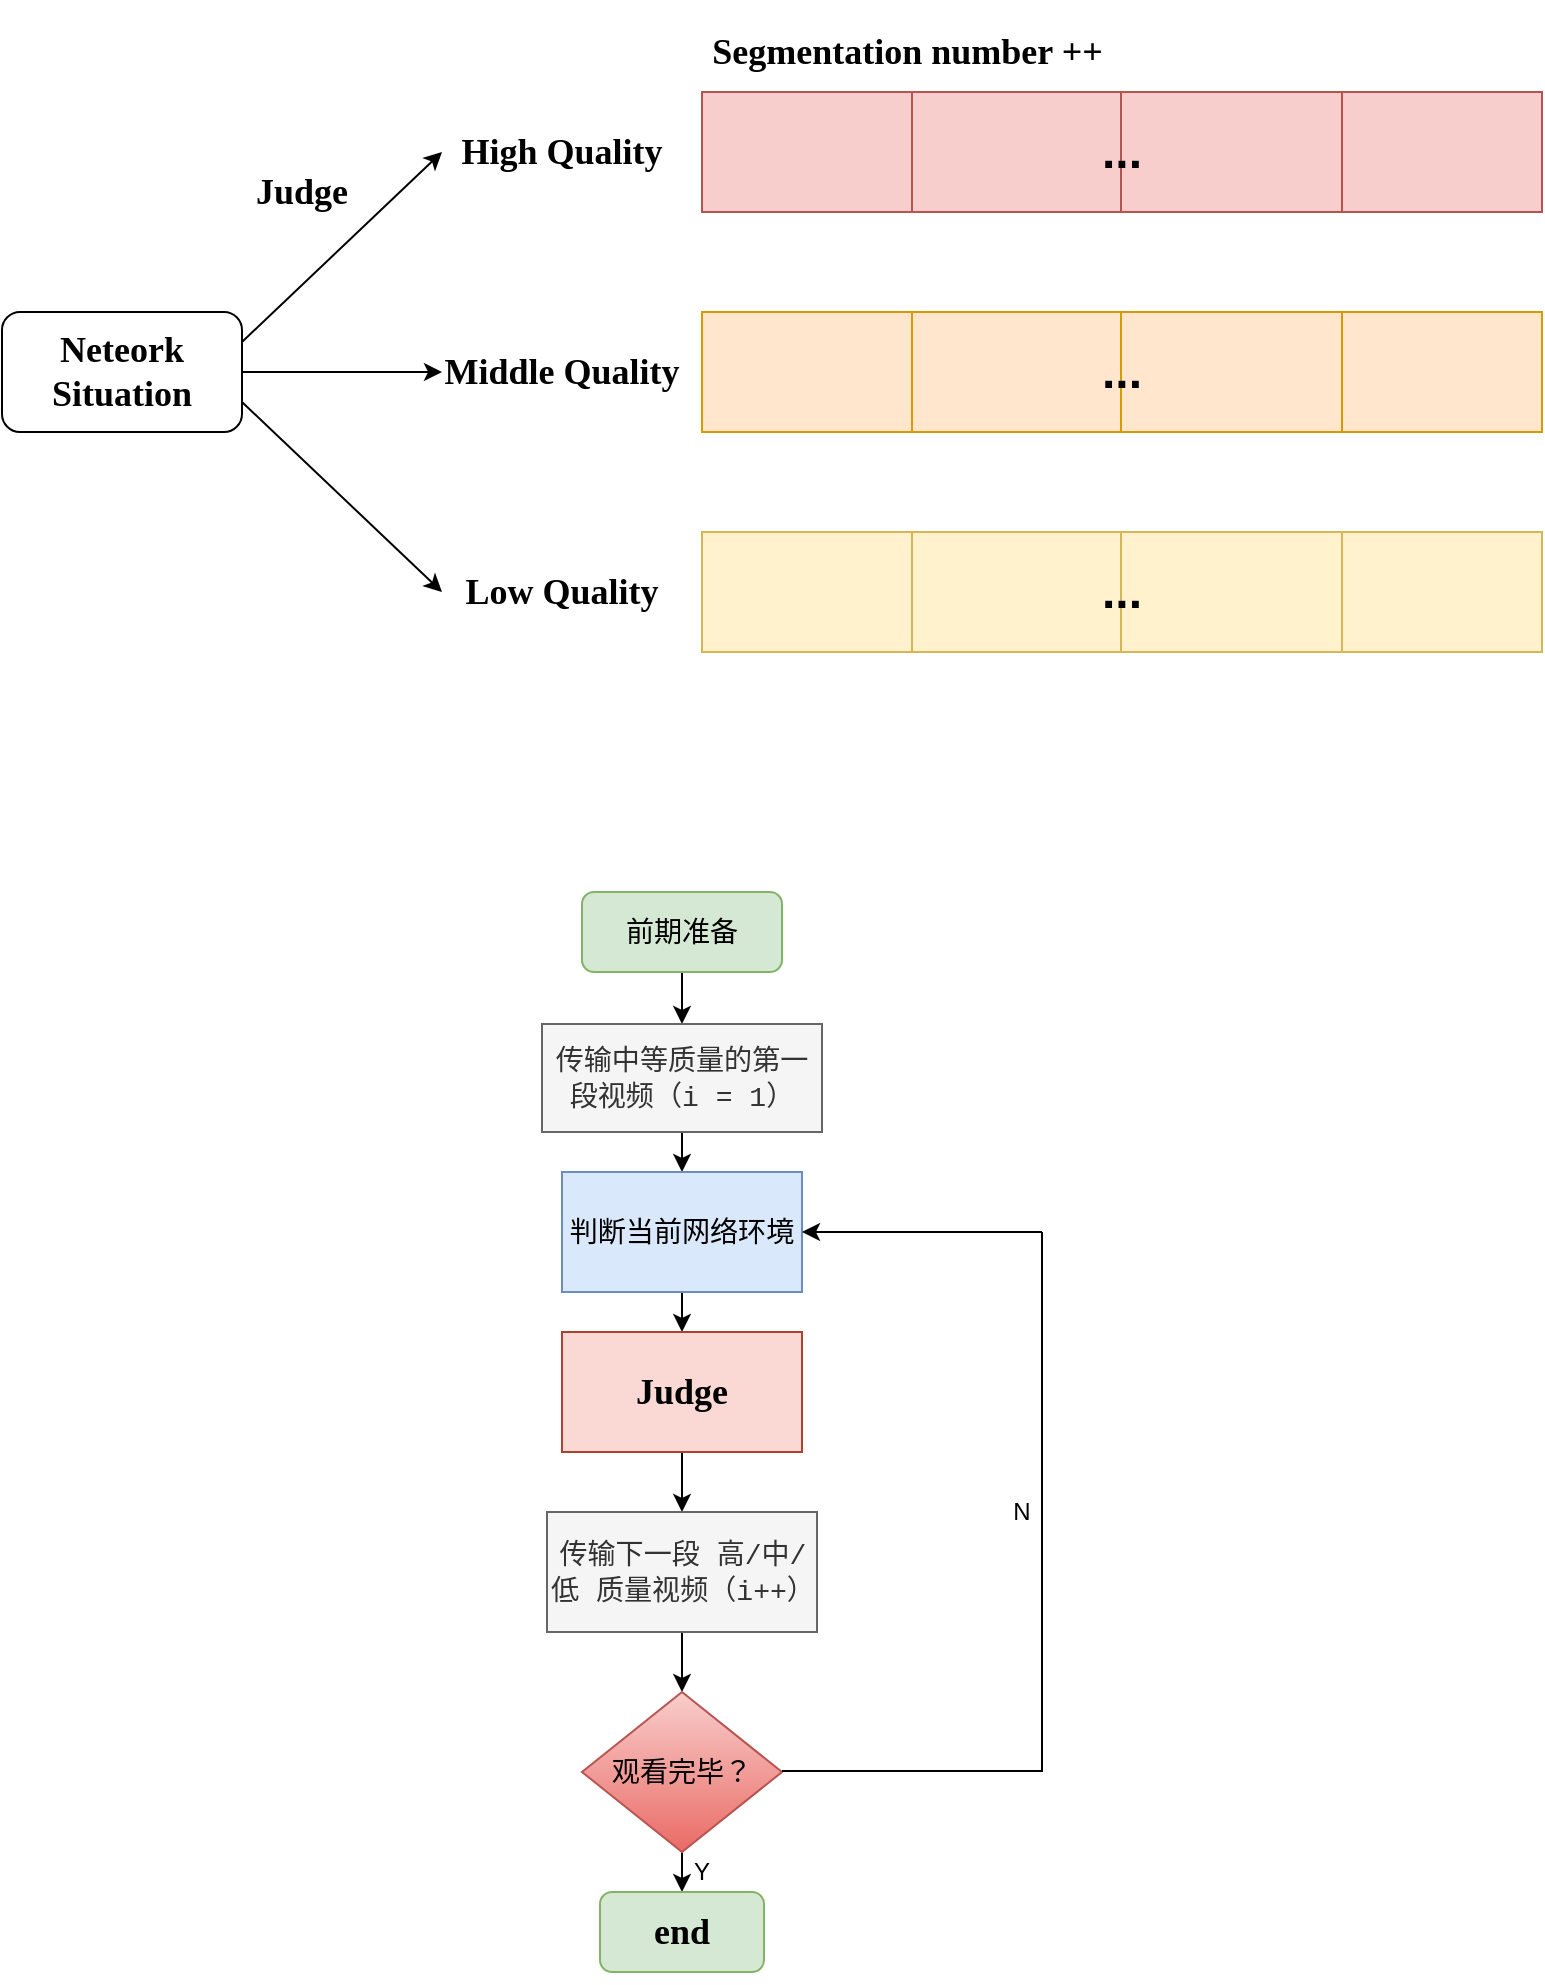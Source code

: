 <mxfile version="13.10.4" type="device"><diagram id="p593cNb1iTl1mtu3MmOx" name="Page-1"><mxGraphModel dx="1038" dy="1749" grid="1" gridSize="10" guides="1" tooltips="1" connect="1" arrows="1" fold="1" page="1" pageScale="1" pageWidth="827" pageHeight="1169" math="0" shadow="0"><root><mxCell id="0"/><mxCell id="1" parent="0"/><mxCell id="K0KSUJ716Tn9eobEHjv4-1" value="" style="rounded=0;whiteSpace=wrap;html=1;fillColor=#f8cecc;strokeColor=#b85450;" vertex="1" parent="1"><mxGeometry x="370" y="-1110" width="420" height="60" as="geometry"/></mxCell><mxCell id="K0KSUJ716Tn9eobEHjv4-5" value="" style="endArrow=none;html=1;exitX=0.25;exitY=1;exitDx=0;exitDy=0;entryX=0.25;entryY=0;entryDx=0;entryDy=0;fillColor=#f8cecc;strokeColor=#b85450;" edge="1" parent="1" source="K0KSUJ716Tn9eobEHjv4-1" target="K0KSUJ716Tn9eobEHjv4-1"><mxGeometry width="50" height="50" relative="1" as="geometry"><mxPoint x="420" y="-1060" as="sourcePoint"/><mxPoint x="470" y="-1110" as="targetPoint"/></mxGeometry></mxCell><mxCell id="K0KSUJ716Tn9eobEHjv4-6" value="" style="endArrow=none;html=1;exitX=0.25;exitY=1;exitDx=0;exitDy=0;entryX=0.25;entryY=0;entryDx=0;entryDy=0;fillColor=#f8cecc;strokeColor=#b85450;" edge="1" parent="1"><mxGeometry width="50" height="50" relative="1" as="geometry"><mxPoint x="579.5" y="-1050" as="sourcePoint"/><mxPoint x="579.5" y="-1110" as="targetPoint"/></mxGeometry></mxCell><mxCell id="K0KSUJ716Tn9eobEHjv4-7" value="" style="endArrow=none;html=1;exitX=0.25;exitY=1;exitDx=0;exitDy=0;entryX=0.25;entryY=0;entryDx=0;entryDy=0;fillColor=#f8cecc;strokeColor=#b85450;" edge="1" parent="1"><mxGeometry width="50" height="50" relative="1" as="geometry"><mxPoint x="690" y="-1050" as="sourcePoint"/><mxPoint x="690" y="-1110" as="targetPoint"/></mxGeometry></mxCell><mxCell id="K0KSUJ716Tn9eobEHjv4-8" value="" style="rounded=0;whiteSpace=wrap;html=1;fillColor=#ffe6cc;strokeColor=#d79b00;" vertex="1" parent="1"><mxGeometry x="370" y="-1000" width="420" height="60" as="geometry"/></mxCell><mxCell id="K0KSUJ716Tn9eobEHjv4-9" value="" style="endArrow=none;html=1;exitX=0.25;exitY=1;exitDx=0;exitDy=0;entryX=0.25;entryY=0;entryDx=0;entryDy=0;fillColor=#ffe6cc;strokeColor=#d79b00;" edge="1" parent="1" source="K0KSUJ716Tn9eobEHjv4-8" target="K0KSUJ716Tn9eobEHjv4-8"><mxGeometry width="50" height="50" relative="1" as="geometry"><mxPoint x="420" y="-950" as="sourcePoint"/><mxPoint x="470" y="-1000" as="targetPoint"/></mxGeometry></mxCell><mxCell id="K0KSUJ716Tn9eobEHjv4-10" value="" style="endArrow=none;html=1;exitX=0.25;exitY=1;exitDx=0;exitDy=0;entryX=0.25;entryY=0;entryDx=0;entryDy=0;fillColor=#ffe6cc;strokeColor=#d79b00;" edge="1" parent="1"><mxGeometry width="50" height="50" relative="1" as="geometry"><mxPoint x="579.5" y="-940" as="sourcePoint"/><mxPoint x="579.5" y="-1000" as="targetPoint"/></mxGeometry></mxCell><mxCell id="K0KSUJ716Tn9eobEHjv4-11" value="" style="endArrow=none;html=1;exitX=0.25;exitY=1;exitDx=0;exitDy=0;entryX=0.25;entryY=0;entryDx=0;entryDy=0;fillColor=#ffe6cc;strokeColor=#d79b00;" edge="1" parent="1"><mxGeometry width="50" height="50" relative="1" as="geometry"><mxPoint x="690" y="-940" as="sourcePoint"/><mxPoint x="690" y="-1000" as="targetPoint"/></mxGeometry></mxCell><mxCell id="K0KSUJ716Tn9eobEHjv4-12" value="" style="rounded=0;whiteSpace=wrap;html=1;fillColor=#fff2cc;strokeColor=#d6b656;" vertex="1" parent="1"><mxGeometry x="370" y="-890" width="420" height="60" as="geometry"/></mxCell><mxCell id="K0KSUJ716Tn9eobEHjv4-13" value="" style="endArrow=none;html=1;exitX=0.25;exitY=1;exitDx=0;exitDy=0;entryX=0.25;entryY=0;entryDx=0;entryDy=0;fillColor=#fff2cc;strokeColor=#d6b656;" edge="1" parent="1" source="K0KSUJ716Tn9eobEHjv4-12" target="K0KSUJ716Tn9eobEHjv4-12"><mxGeometry width="50" height="50" relative="1" as="geometry"><mxPoint x="420" y="-840" as="sourcePoint"/><mxPoint x="470" y="-890" as="targetPoint"/></mxGeometry></mxCell><mxCell id="K0KSUJ716Tn9eobEHjv4-14" value="" style="endArrow=none;html=1;exitX=0.25;exitY=1;exitDx=0;exitDy=0;entryX=0.25;entryY=0;entryDx=0;entryDy=0;fillColor=#fff2cc;strokeColor=#d6b656;" edge="1" parent="1"><mxGeometry width="50" height="50" relative="1" as="geometry"><mxPoint x="579.5" y="-830" as="sourcePoint"/><mxPoint x="579.5" y="-890" as="targetPoint"/></mxGeometry></mxCell><mxCell id="K0KSUJ716Tn9eobEHjv4-15" value="" style="endArrow=none;html=1;exitX=0.25;exitY=1;exitDx=0;exitDy=0;entryX=0.25;entryY=0;entryDx=0;entryDy=0;fillColor=#fff2cc;strokeColor=#d6b656;" edge="1" parent="1"><mxGeometry width="50" height="50" relative="1" as="geometry"><mxPoint x="690" y="-830" as="sourcePoint"/><mxPoint x="690" y="-890" as="targetPoint"/></mxGeometry></mxCell><mxCell id="K0KSUJ716Tn9eobEHjv4-16" value="&lt;h2&gt;&lt;font face=&quot;Garamond&quot;&gt;High Quality&lt;/font&gt;&lt;/h2&gt;" style="text;html=1;strokeColor=none;fillColor=none;align=center;verticalAlign=middle;whiteSpace=wrap;rounded=0;" vertex="1" parent="1"><mxGeometry x="240" y="-1105" width="120" height="50" as="geometry"/></mxCell><mxCell id="K0KSUJ716Tn9eobEHjv4-17" value="&lt;h2&gt;&lt;font face=&quot;Garamond&quot;&gt;Middle Quality&lt;/font&gt;&lt;/h2&gt;" style="text;html=1;strokeColor=none;fillColor=none;align=center;verticalAlign=middle;whiteSpace=wrap;rounded=0;" vertex="1" parent="1"><mxGeometry x="240" y="-995" width="120" height="50" as="geometry"/></mxCell><mxCell id="K0KSUJ716Tn9eobEHjv4-18" value="&lt;h2&gt;&lt;font face=&quot;Garamond&quot;&gt;Low Quality&lt;/font&gt;&lt;/h2&gt;" style="text;html=1;strokeColor=none;fillColor=none;align=center;verticalAlign=middle;whiteSpace=wrap;rounded=0;" vertex="1" parent="1"><mxGeometry x="240" y="-885" width="120" height="50" as="geometry"/></mxCell><mxCell id="K0KSUJ716Tn9eobEHjv4-20" style="edgeStyle=none;rounded=0;orthogonalLoop=1;jettySize=auto;html=1;exitX=1;exitY=0.25;exitDx=0;exitDy=0;entryX=0;entryY=0.5;entryDx=0;entryDy=0;" edge="1" parent="1" source="K0KSUJ716Tn9eobEHjv4-19" target="K0KSUJ716Tn9eobEHjv4-16"><mxGeometry relative="1" as="geometry"/></mxCell><mxCell id="K0KSUJ716Tn9eobEHjv4-21" style="edgeStyle=none;rounded=0;orthogonalLoop=1;jettySize=auto;html=1;exitX=1;exitY=0.5;exitDx=0;exitDy=0;entryX=0;entryY=0.5;entryDx=0;entryDy=0;" edge="1" parent="1" source="K0KSUJ716Tn9eobEHjv4-19" target="K0KSUJ716Tn9eobEHjv4-17"><mxGeometry relative="1" as="geometry"/></mxCell><mxCell id="K0KSUJ716Tn9eobEHjv4-22" style="edgeStyle=none;rounded=0;orthogonalLoop=1;jettySize=auto;html=1;exitX=1;exitY=0.75;exitDx=0;exitDy=0;entryX=0;entryY=0.5;entryDx=0;entryDy=0;" edge="1" parent="1" source="K0KSUJ716Tn9eobEHjv4-19" target="K0KSUJ716Tn9eobEHjv4-18"><mxGeometry relative="1" as="geometry"/></mxCell><mxCell id="K0KSUJ716Tn9eobEHjv4-19" value="&lt;h2&gt;&lt;font face=&quot;Garamond&quot;&gt;Neteork Situation&lt;/font&gt;&lt;/h2&gt;" style="rounded=1;whiteSpace=wrap;html=1;" vertex="1" parent="1"><mxGeometry x="20" y="-1000" width="120" height="60" as="geometry"/></mxCell><mxCell id="K0KSUJ716Tn9eobEHjv4-23" value="&lt;h1&gt;&lt;b&gt;...&lt;/b&gt;&lt;/h1&gt;" style="text;html=1;strokeColor=none;fillColor=none;align=center;verticalAlign=middle;whiteSpace=wrap;rounded=0;" vertex="1" parent="1"><mxGeometry x="560" y="-1090" width="40" height="20" as="geometry"/></mxCell><mxCell id="K0KSUJ716Tn9eobEHjv4-24" value="&lt;h1&gt;&lt;b&gt;...&lt;/b&gt;&lt;/h1&gt;" style="text;html=1;strokeColor=none;fillColor=none;align=center;verticalAlign=middle;whiteSpace=wrap;rounded=0;" vertex="1" parent="1"><mxGeometry x="560" y="-980" width="40" height="20" as="geometry"/></mxCell><mxCell id="K0KSUJ716Tn9eobEHjv4-25" value="&lt;h1&gt;&lt;b&gt;...&lt;/b&gt;&lt;/h1&gt;" style="text;html=1;strokeColor=none;fillColor=none;align=center;verticalAlign=middle;whiteSpace=wrap;rounded=0;" vertex="1" parent="1"><mxGeometry x="560" y="-870" width="40" height="20" as="geometry"/></mxCell><mxCell id="K0KSUJ716Tn9eobEHjv4-26" value="&lt;h2&gt;&lt;font face=&quot;Garamond&quot;&gt;Judge&lt;/font&gt;&lt;/h2&gt;" style="text;html=1;strokeColor=none;fillColor=none;align=center;verticalAlign=middle;whiteSpace=wrap;rounded=0;" vertex="1" parent="1"><mxGeometry x="150" y="-1070" width="40" height="20" as="geometry"/></mxCell><mxCell id="K0KSUJ716Tn9eobEHjv4-28" value="&lt;h2&gt;&lt;font face=&quot;Garamond&quot;&gt;Segmentation number ++&amp;nbsp;&lt;/font&gt;&lt;/h2&gt;" style="text;html=1;strokeColor=none;fillColor=none;align=center;verticalAlign=middle;whiteSpace=wrap;rounded=0;" vertex="1" parent="1"><mxGeometry x="370" y="-1140" width="210" height="20" as="geometry"/></mxCell><mxCell id="K0KSUJ716Tn9eobEHjv4-32" style="edgeStyle=none;rounded=0;orthogonalLoop=1;jettySize=auto;html=1;exitX=0.5;exitY=1;exitDx=0;exitDy=0;" edge="1" parent="1" source="K0KSUJ716Tn9eobEHjv4-30" target="K0KSUJ716Tn9eobEHjv4-31"><mxGeometry relative="1" as="geometry"/></mxCell><mxCell id="K0KSUJ716Tn9eobEHjv4-30" value="&lt;h3&gt;&lt;font face=&quot;Courier New&quot;&gt;&lt;span style=&quot;font-weight: 400&quot;&gt;前期准备&lt;/span&gt;&lt;/font&gt;&lt;/h3&gt;" style="rounded=1;whiteSpace=wrap;html=1;fillColor=#d5e8d4;strokeColor=#82b366;" vertex="1" parent="1"><mxGeometry x="310" y="-710" width="100" height="40" as="geometry"/></mxCell><mxCell id="K0KSUJ716Tn9eobEHjv4-34" style="edgeStyle=none;rounded=0;orthogonalLoop=1;jettySize=auto;html=1;exitX=0.5;exitY=1;exitDx=0;exitDy=0;entryX=0.5;entryY=0;entryDx=0;entryDy=0;" edge="1" parent="1" source="K0KSUJ716Tn9eobEHjv4-31" target="K0KSUJ716Tn9eobEHjv4-33"><mxGeometry relative="1" as="geometry"/></mxCell><mxCell id="K0KSUJ716Tn9eobEHjv4-31" value="&lt;h3&gt;&lt;font style=&quot;font-weight: normal&quot; face=&quot;Courier New&quot;&gt;传输中等质量的第一段视频（i = 1）&lt;/font&gt;&lt;/h3&gt;" style="rounded=0;whiteSpace=wrap;html=1;fillColor=#f5f5f5;strokeColor=#666666;fontColor=#333333;" vertex="1" parent="1"><mxGeometry x="290" y="-644" width="140" height="54" as="geometry"/></mxCell><mxCell id="K0KSUJ716Tn9eobEHjv4-36" style="edgeStyle=none;rounded=0;orthogonalLoop=1;jettySize=auto;html=1;exitX=0.5;exitY=1;exitDx=0;exitDy=0;" edge="1" parent="1" source="K0KSUJ716Tn9eobEHjv4-33" target="K0KSUJ716Tn9eobEHjv4-35"><mxGeometry relative="1" as="geometry"/></mxCell><mxCell id="K0KSUJ716Tn9eobEHjv4-33" value="&lt;h3&gt;&lt;font face=&quot;Courier New&quot;&gt;&lt;span style=&quot;font-weight: 400&quot;&gt;判断当前网络环境&lt;/span&gt;&lt;/font&gt;&lt;/h3&gt;" style="rounded=0;whiteSpace=wrap;html=1;fillColor=#dae8fc;strokeColor=#6c8ebf;" vertex="1" parent="1"><mxGeometry x="300" y="-570" width="120" height="60" as="geometry"/></mxCell><mxCell id="K0KSUJ716Tn9eobEHjv4-38" style="edgeStyle=none;rounded=0;orthogonalLoop=1;jettySize=auto;html=1;exitX=0.5;exitY=1;exitDx=0;exitDy=0;entryX=0.5;entryY=0;entryDx=0;entryDy=0;" edge="1" parent="1" source="K0KSUJ716Tn9eobEHjv4-35" target="K0KSUJ716Tn9eobEHjv4-37"><mxGeometry relative="1" as="geometry"/></mxCell><mxCell id="K0KSUJ716Tn9eobEHjv4-35" value="&lt;h2&gt;&lt;font face=&quot;Garamond&quot;&gt;Judge&lt;/font&gt;&lt;/h2&gt;" style="rounded=0;whiteSpace=wrap;html=1;fillColor=#fad9d5;strokeColor=#ae4132;" vertex="1" parent="1"><mxGeometry x="300" y="-490" width="120" height="60" as="geometry"/></mxCell><mxCell id="K0KSUJ716Tn9eobEHjv4-41" style="edgeStyle=none;rounded=0;orthogonalLoop=1;jettySize=auto;html=1;exitX=0.5;exitY=1;exitDx=0;exitDy=0;entryX=0.5;entryY=0;entryDx=0;entryDy=0;" edge="1" parent="1" source="K0KSUJ716Tn9eobEHjv4-37" target="K0KSUJ716Tn9eobEHjv4-39"><mxGeometry relative="1" as="geometry"/></mxCell><mxCell id="K0KSUJ716Tn9eobEHjv4-37" value="&lt;h3&gt;&lt;font face=&quot;Courier New&quot;&gt;&lt;span style=&quot;font-weight: 400&quot;&gt;传输下一段 高/中/低 质量视频（i++）&lt;/span&gt;&lt;/font&gt;&lt;/h3&gt;" style="rounded=0;whiteSpace=wrap;html=1;fillColor=#f5f5f5;strokeColor=#666666;fontColor=#333333;" vertex="1" parent="1"><mxGeometry x="292.5" y="-400" width="135" height="60" as="geometry"/></mxCell><mxCell id="K0KSUJ716Tn9eobEHjv4-50" style="edgeStyle=none;rounded=0;orthogonalLoop=1;jettySize=auto;html=1;exitX=0.5;exitY=1;exitDx=0;exitDy=0;entryX=0.5;entryY=0;entryDx=0;entryDy=0;" edge="1" parent="1" source="K0KSUJ716Tn9eobEHjv4-39" target="K0KSUJ716Tn9eobEHjv4-49"><mxGeometry relative="1" as="geometry"/></mxCell><mxCell id="K0KSUJ716Tn9eobEHjv4-39" value="&lt;h3&gt;&lt;font face=&quot;Courier New&quot;&gt;&lt;span style=&quot;font-weight: 400&quot;&gt;观看完毕？&lt;/span&gt;&lt;/font&gt;&lt;/h3&gt;" style="rhombus;whiteSpace=wrap;html=1;gradientColor=#ea6b66;fillColor=#f8cecc;strokeColor=#b85450;" vertex="1" parent="1"><mxGeometry x="310" y="-310" width="100" height="80" as="geometry"/></mxCell><mxCell id="K0KSUJ716Tn9eobEHjv4-43" value="" style="endArrow=none;html=1;" edge="1" parent="1"><mxGeometry width="50" height="50" relative="1" as="geometry"><mxPoint x="410" y="-270.5" as="sourcePoint"/><mxPoint x="540" y="-270.5" as="targetPoint"/></mxGeometry></mxCell><mxCell id="K0KSUJ716Tn9eobEHjv4-45" value="" style="endArrow=none;html=1;" edge="1" parent="1"><mxGeometry width="50" height="50" relative="1" as="geometry"><mxPoint x="540" y="-270" as="sourcePoint"/><mxPoint x="540" y="-540" as="targetPoint"/></mxGeometry></mxCell><mxCell id="K0KSUJ716Tn9eobEHjv4-46" value="" style="endArrow=classic;html=1;entryX=1;entryY=0.5;entryDx=0;entryDy=0;" edge="1" parent="1" target="K0KSUJ716Tn9eobEHjv4-33"><mxGeometry width="50" height="50" relative="1" as="geometry"><mxPoint x="540" y="-540" as="sourcePoint"/><mxPoint x="440" y="-420" as="targetPoint"/></mxGeometry></mxCell><mxCell id="K0KSUJ716Tn9eobEHjv4-47" value="N" style="text;html=1;strokeColor=none;fillColor=none;align=center;verticalAlign=middle;whiteSpace=wrap;rounded=0;" vertex="1" parent="1"><mxGeometry x="510" y="-410" width="40" height="20" as="geometry"/></mxCell><mxCell id="K0KSUJ716Tn9eobEHjv4-49" value="&lt;h2&gt;&lt;font face=&quot;Georgia&quot;&gt;end&lt;/font&gt;&lt;/h2&gt;" style="rounded=1;whiteSpace=wrap;html=1;fillColor=#d5e8d4;strokeColor=#82b366;" vertex="1" parent="1"><mxGeometry x="319" y="-210" width="82" height="40" as="geometry"/></mxCell><mxCell id="K0KSUJ716Tn9eobEHjv4-51" value="Y" style="text;html=1;strokeColor=none;fillColor=none;align=center;verticalAlign=middle;whiteSpace=wrap;rounded=0;" vertex="1" parent="1"><mxGeometry x="350" y="-230" width="40" height="20" as="geometry"/></mxCell></root></mxGraphModel></diagram></mxfile>
